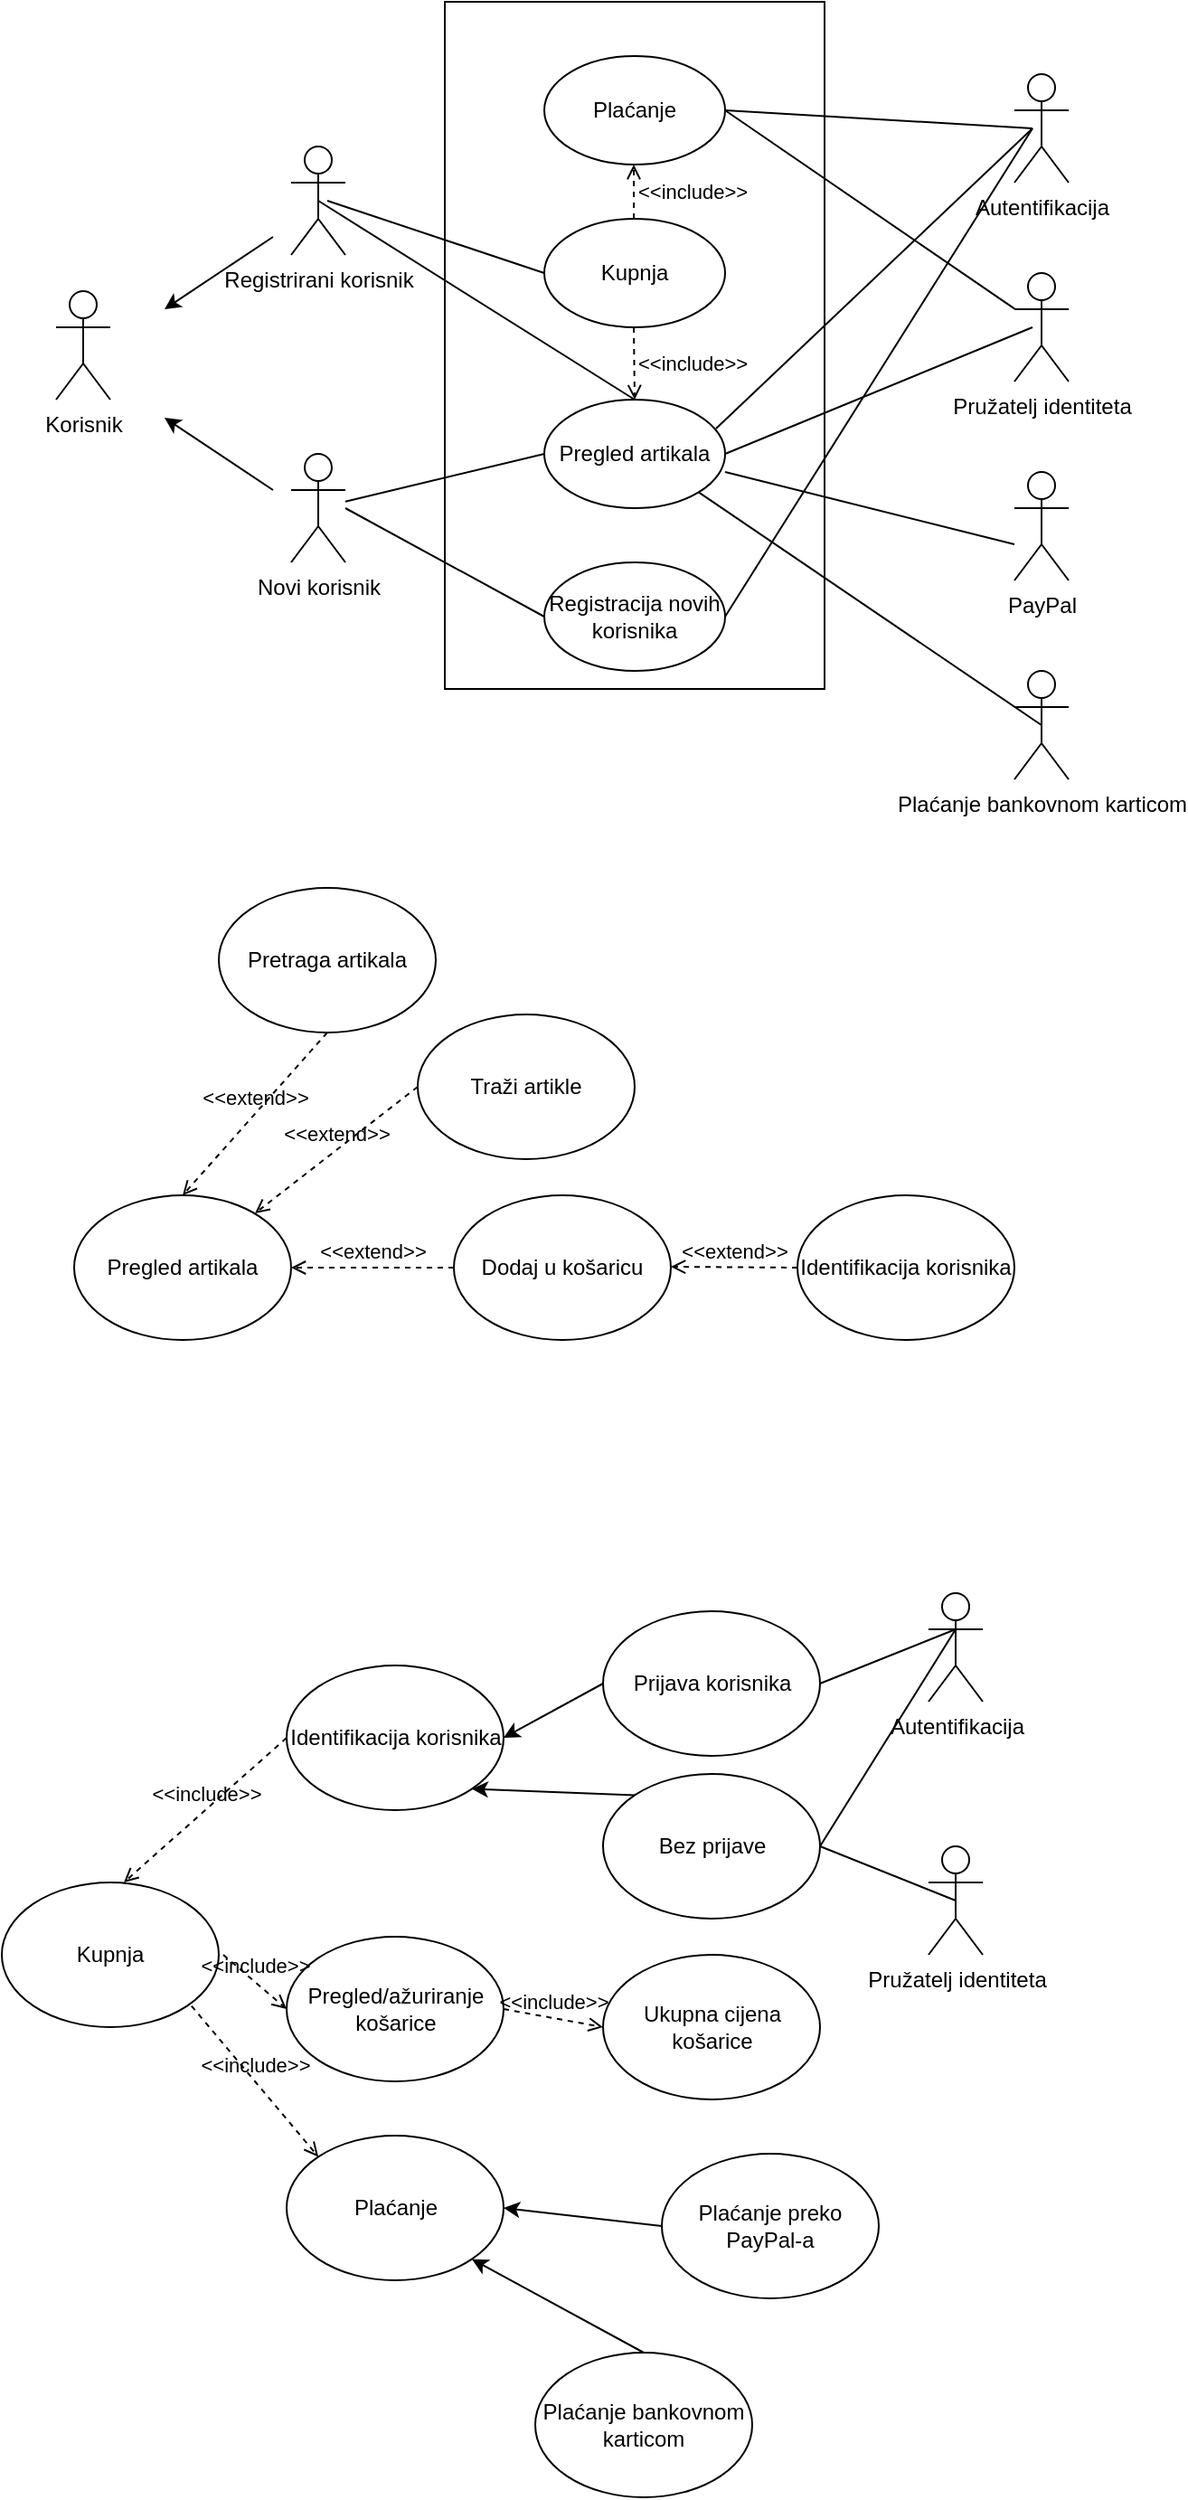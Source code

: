 <mxfile version="15.8.6" type="device"><diagram id="weYcNXJdshvJoVdrP1Fv" name="Page-1"><mxGraphModel dx="1422" dy="762" grid="1" gridSize="10" guides="1" tooltips="1" connect="1" arrows="1" fold="1" page="1" pageScale="1" pageWidth="850" pageHeight="1100" math="0" shadow="0"><root><mxCell id="0"/><mxCell id="1" parent="0"/><mxCell id="ZKRDzlQpL0CPog5yw92--7" value="" style="rounded=0;whiteSpace=wrap;html=1;" vertex="1" parent="1"><mxGeometry x="360" y="10" width="210" height="380" as="geometry"/></mxCell><mxCell id="ZKRDzlQpL0CPog5yw92--1" value="Korisnik" style="shape=umlActor;verticalLabelPosition=bottom;verticalAlign=top;html=1;outlineConnect=0;" vertex="1" parent="1"><mxGeometry x="145" y="170" width="30" height="60" as="geometry"/></mxCell><mxCell id="ZKRDzlQpL0CPog5yw92--2" value="" style="endArrow=classic;html=1;rounded=0;" edge="1" parent="1"><mxGeometry width="50" height="50" relative="1" as="geometry"><mxPoint x="265" y="140" as="sourcePoint"/><mxPoint x="205" y="180" as="targetPoint"/></mxGeometry></mxCell><mxCell id="ZKRDzlQpL0CPog5yw92--4" value="" style="endArrow=classic;html=1;rounded=0;" edge="1" parent="1"><mxGeometry width="50" height="50" relative="1" as="geometry"><mxPoint x="265" y="280" as="sourcePoint"/><mxPoint x="205" y="240" as="targetPoint"/></mxGeometry></mxCell><mxCell id="ZKRDzlQpL0CPog5yw92--5" value="Registrirani korisnik" style="shape=umlActor;verticalLabelPosition=bottom;verticalAlign=top;html=1;outlineConnect=0;" vertex="1" parent="1"><mxGeometry x="275" y="90" width="30" height="60" as="geometry"/></mxCell><mxCell id="ZKRDzlQpL0CPog5yw92--6" value="Novi korisnik" style="shape=umlActor;verticalLabelPosition=bottom;verticalAlign=top;html=1;outlineConnect=0;" vertex="1" parent="1"><mxGeometry x="275" y="260" width="30" height="60" as="geometry"/></mxCell><mxCell id="ZKRDzlQpL0CPog5yw92--8" value="Plaćanje" style="ellipse;whiteSpace=wrap;html=1;" vertex="1" parent="1"><mxGeometry x="415" y="40" width="100" height="60" as="geometry"/></mxCell><mxCell id="ZKRDzlQpL0CPog5yw92--9" value="Kupnja" style="ellipse;whiteSpace=wrap;html=1;" vertex="1" parent="1"><mxGeometry x="415" y="130" width="100" height="60" as="geometry"/></mxCell><mxCell id="ZKRDzlQpL0CPog5yw92--11" value="Registracija novih korisnika" style="ellipse;whiteSpace=wrap;html=1;" vertex="1" parent="1"><mxGeometry x="415" y="320" width="100" height="60" as="geometry"/></mxCell><mxCell id="ZKRDzlQpL0CPog5yw92--12" value="Autentifikacija" style="shape=umlActor;verticalLabelPosition=bottom;verticalAlign=top;html=1;outlineConnect=0;" vertex="1" parent="1"><mxGeometry x="675" y="50" width="30" height="60" as="geometry"/></mxCell><mxCell id="ZKRDzlQpL0CPog5yw92--13" value="Pružatelj identiteta" style="shape=umlActor;verticalLabelPosition=bottom;verticalAlign=top;html=1;outlineConnect=0;" vertex="1" parent="1"><mxGeometry x="675" y="160" width="30" height="60" as="geometry"/></mxCell><mxCell id="ZKRDzlQpL0CPog5yw92--14" value="PayPal" style="shape=umlActor;verticalLabelPosition=bottom;verticalAlign=top;html=1;outlineConnect=0;" vertex="1" parent="1"><mxGeometry x="675" y="270" width="30" height="60" as="geometry"/></mxCell><mxCell id="ZKRDzlQpL0CPog5yw92--15" value="Plaćanje bankovnom karticom" style="shape=umlActor;verticalLabelPosition=bottom;verticalAlign=top;html=1;outlineConnect=0;" vertex="1" parent="1"><mxGeometry x="675" y="380" width="30" height="60" as="geometry"/></mxCell><mxCell id="ZKRDzlQpL0CPog5yw92--10" value="Pregled artikala" style="ellipse;whiteSpace=wrap;html=1;" vertex="1" parent="1"><mxGeometry x="415" y="230" width="100" height="60" as="geometry"/></mxCell><mxCell id="ZKRDzlQpL0CPog5yw92--22" value="" style="endArrow=none;html=1;rounded=0;entryX=0.5;entryY=0.5;entryDx=0;entryDy=0;entryPerimeter=0;exitX=0.5;exitY=0;exitDx=0;exitDy=0;" edge="1" parent="1" source="ZKRDzlQpL0CPog5yw92--10" target="ZKRDzlQpL0CPog5yw92--5"><mxGeometry width="50" height="50" relative="1" as="geometry"><mxPoint x="425" y="240" as="sourcePoint"/><mxPoint x="475" y="190" as="targetPoint"/></mxGeometry></mxCell><mxCell id="ZKRDzlQpL0CPog5yw92--23" value="" style="endArrow=none;html=1;rounded=0;entryX=0;entryY=0.5;entryDx=0;entryDy=0;" edge="1" parent="1" source="ZKRDzlQpL0CPog5yw92--6" target="ZKRDzlQpL0CPog5yw92--10"><mxGeometry width="50" height="50" relative="1" as="geometry"><mxPoint x="425" y="240" as="sourcePoint"/><mxPoint x="475" y="190" as="targetPoint"/></mxGeometry></mxCell><mxCell id="ZKRDzlQpL0CPog5yw92--24" value="" style="endArrow=none;html=1;rounded=0;entryX=0;entryY=0.5;entryDx=0;entryDy=0;" edge="1" parent="1" target="ZKRDzlQpL0CPog5yw92--11"><mxGeometry width="50" height="50" relative="1" as="geometry"><mxPoint x="305" y="290" as="sourcePoint"/><mxPoint x="485" y="200" as="targetPoint"/></mxGeometry></mxCell><mxCell id="ZKRDzlQpL0CPog5yw92--25" value="" style="endArrow=none;html=1;rounded=0;exitX=0;exitY=0.5;exitDx=0;exitDy=0;" edge="1" parent="1" source="ZKRDzlQpL0CPog5yw92--9"><mxGeometry width="50" height="50" relative="1" as="geometry"><mxPoint x="425" y="240" as="sourcePoint"/><mxPoint x="295" y="120" as="targetPoint"/></mxGeometry></mxCell><mxCell id="ZKRDzlQpL0CPog5yw92--27" value="&amp;lt;&amp;lt;include&amp;gt;&amp;gt;" style="html=1;verticalAlign=middle;labelBackgroundColor=none;endArrow=open;endFill=0;dashed=1;rounded=0;labelPosition=right;verticalLabelPosition=middle;align=left;" edge="1" parent="1"><mxGeometry width="160" relative="1" as="geometry"><mxPoint x="464.5" y="130" as="sourcePoint"/><mxPoint x="464.5" y="100" as="targetPoint"/></mxGeometry></mxCell><mxCell id="ZKRDzlQpL0CPog5yw92--28" value="&amp;lt;&amp;lt;include&amp;gt;&amp;gt;" style="html=1;verticalAlign=middle;labelBackgroundColor=none;endArrow=open;endFill=0;dashed=1;rounded=0;labelPosition=right;verticalLabelPosition=middle;align=left;exitX=0.5;exitY=0;exitDx=0;exitDy=0;entryX=0.5;entryY=0;entryDx=0;entryDy=0;" edge="1" parent="1" target="ZKRDzlQpL0CPog5yw92--10"><mxGeometry width="160" relative="1" as="geometry"><mxPoint x="464.5" y="190" as="sourcePoint"/><mxPoint x="464.5" y="220" as="targetPoint"/></mxGeometry></mxCell><mxCell id="ZKRDzlQpL0CPog5yw92--29" value="" style="endArrow=none;html=1;rounded=0;exitX=0.95;exitY=0.267;exitDx=0;exitDy=0;exitPerimeter=0;" edge="1" parent="1" source="ZKRDzlQpL0CPog5yw92--10"><mxGeometry width="50" height="50" relative="1" as="geometry"><mxPoint x="635" y="130" as="sourcePoint"/><mxPoint x="685" y="80" as="targetPoint"/></mxGeometry></mxCell><mxCell id="ZKRDzlQpL0CPog5yw92--30" value="" style="endArrow=none;html=1;rounded=0;exitX=1;exitY=0.5;exitDx=0;exitDy=0;" edge="1" parent="1" source="ZKRDzlQpL0CPog5yw92--8"><mxGeometry width="50" height="50" relative="1" as="geometry"><mxPoint x="605" y="130" as="sourcePoint"/><mxPoint x="685" y="80" as="targetPoint"/></mxGeometry></mxCell><mxCell id="ZKRDzlQpL0CPog5yw92--31" value="" style="endArrow=none;html=1;rounded=0;entryX=1;entryY=0.5;entryDx=0;entryDy=0;" edge="1" parent="1" source="ZKRDzlQpL0CPog5yw92--13" target="ZKRDzlQpL0CPog5yw92--8"><mxGeometry width="50" height="50" relative="1" as="geometry"><mxPoint x="425" y="240" as="sourcePoint"/><mxPoint x="475" y="190" as="targetPoint"/></mxGeometry></mxCell><mxCell id="ZKRDzlQpL0CPog5yw92--32" value="" style="endArrow=none;html=1;rounded=0;exitX=1;exitY=0.5;exitDx=0;exitDy=0;" edge="1" parent="1" source="ZKRDzlQpL0CPog5yw92--11"><mxGeometry width="50" height="50" relative="1" as="geometry"><mxPoint x="605" y="140" as="sourcePoint"/><mxPoint x="685" y="80" as="targetPoint"/></mxGeometry></mxCell><mxCell id="ZKRDzlQpL0CPog5yw92--33" value="" style="endArrow=none;html=1;rounded=0;exitX=1;exitY=0.5;exitDx=0;exitDy=0;" edge="1" parent="1" source="ZKRDzlQpL0CPog5yw92--10"><mxGeometry width="50" height="50" relative="1" as="geometry"><mxPoint x="635" y="240" as="sourcePoint"/><mxPoint x="685" y="190" as="targetPoint"/></mxGeometry></mxCell><mxCell id="ZKRDzlQpL0CPog5yw92--34" value="" style="endArrow=none;html=1;rounded=0;" edge="1" parent="1"><mxGeometry width="50" height="50" relative="1" as="geometry"><mxPoint x="515" y="270" as="sourcePoint"/><mxPoint x="675" y="310" as="targetPoint"/></mxGeometry></mxCell><mxCell id="ZKRDzlQpL0CPog5yw92--35" value="" style="endArrow=none;html=1;rounded=0;exitX=1;exitY=1;exitDx=0;exitDy=0;entryX=0.5;entryY=0.5;entryDx=0;entryDy=0;entryPerimeter=0;" edge="1" parent="1" source="ZKRDzlQpL0CPog5yw92--10" target="ZKRDzlQpL0CPog5yw92--15"><mxGeometry width="50" height="50" relative="1" as="geometry"><mxPoint x="585" y="420" as="sourcePoint"/><mxPoint x="635" y="370" as="targetPoint"/></mxGeometry></mxCell><mxCell id="ZKRDzlQpL0CPog5yw92--36" value="Pregled artikala" style="ellipse;whiteSpace=wrap;html=1;" vertex="1" parent="1"><mxGeometry x="155" y="670" width="120" height="80" as="geometry"/></mxCell><mxCell id="ZKRDzlQpL0CPog5yw92--37" value="&amp;lt;&amp;lt;extend&amp;gt;&amp;gt;" style="html=1;verticalAlign=bottom;labelBackgroundColor=none;endArrow=open;endFill=0;dashed=1;rounded=0;entryX=0.5;entryY=0;entryDx=0;entryDy=0;exitX=0.5;exitY=1;exitDx=0;exitDy=0;" edge="1" parent="1" source="ZKRDzlQpL0CPog5yw92--40" target="ZKRDzlQpL0CPog5yw92--36"><mxGeometry width="160" relative="1" as="geometry"><mxPoint x="295" y="580" as="sourcePoint"/><mxPoint x="515" y="540" as="targetPoint"/></mxGeometry></mxCell><mxCell id="ZKRDzlQpL0CPog5yw92--38" value="&amp;lt;&amp;lt;extend&amp;gt;&amp;gt;" style="html=1;verticalAlign=bottom;labelBackgroundColor=none;endArrow=open;endFill=0;dashed=1;rounded=0;entryX=0.5;entryY=0;entryDx=0;entryDy=0;exitX=0;exitY=0.5;exitDx=0;exitDy=0;" edge="1" parent="1" source="ZKRDzlQpL0CPog5yw92--39"><mxGeometry width="160" relative="1" as="geometry"><mxPoint x="335" y="640" as="sourcePoint"/><mxPoint x="255" y="680" as="targetPoint"/></mxGeometry></mxCell><mxCell id="ZKRDzlQpL0CPog5yw92--39" value="Traži artikle" style="ellipse;whiteSpace=wrap;html=1;" vertex="1" parent="1"><mxGeometry x="345" y="570" width="120" height="80" as="geometry"/></mxCell><mxCell id="ZKRDzlQpL0CPog5yw92--40" value="Pretraga artikala" style="ellipse;whiteSpace=wrap;html=1;" vertex="1" parent="1"><mxGeometry x="235" y="500" width="120" height="80" as="geometry"/></mxCell><mxCell id="ZKRDzlQpL0CPog5yw92--41" value="&amp;lt;&amp;lt;extend&amp;gt;&amp;gt;" style="html=1;verticalAlign=bottom;labelBackgroundColor=none;endArrow=open;endFill=0;dashed=1;rounded=0;entryX=1;entryY=0.5;entryDx=0;entryDy=0;exitX=0;exitY=0.5;exitDx=0;exitDy=0;" edge="1" parent="1" source="ZKRDzlQpL0CPog5yw92--42" target="ZKRDzlQpL0CPog5yw92--36"><mxGeometry width="160" relative="1" as="geometry"><mxPoint x="345" y="709.5" as="sourcePoint"/><mxPoint x="505" y="709.5" as="targetPoint"/></mxGeometry></mxCell><mxCell id="ZKRDzlQpL0CPog5yw92--42" value="Dodaj u košaricu" style="ellipse;whiteSpace=wrap;html=1;" vertex="1" parent="1"><mxGeometry x="365" y="670" width="120" height="80" as="geometry"/></mxCell><mxCell id="ZKRDzlQpL0CPog5yw92--43" value="Identifikacija korisnika" style="ellipse;whiteSpace=wrap;html=1;" vertex="1" parent="1"><mxGeometry x="555" y="670" width="120" height="80" as="geometry"/></mxCell><mxCell id="ZKRDzlQpL0CPog5yw92--44" value="&amp;lt;&amp;lt;extend&amp;gt;&amp;gt;" style="html=1;verticalAlign=bottom;labelBackgroundColor=none;endArrow=open;endFill=0;dashed=1;rounded=0;exitX=0;exitY=0.5;exitDx=0;exitDy=0;" edge="1" parent="1" source="ZKRDzlQpL0CPog5yw92--43"><mxGeometry width="160" relative="1" as="geometry"><mxPoint x="535" y="709.5" as="sourcePoint"/><mxPoint x="485" y="709.5" as="targetPoint"/></mxGeometry></mxCell><mxCell id="ZKRDzlQpL0CPog5yw92--45" value="Kupnja" style="ellipse;whiteSpace=wrap;html=1;" vertex="1" parent="1"><mxGeometry x="115" y="1050" width="120" height="80" as="geometry"/></mxCell><mxCell id="ZKRDzlQpL0CPog5yw92--46" value="&amp;lt;&amp;lt;include&amp;gt;&amp;gt;" style="html=1;verticalAlign=bottom;labelBackgroundColor=none;endArrow=open;endFill=0;dashed=1;rounded=0;entryX=0.5;entryY=0;entryDx=0;entryDy=0;exitX=0;exitY=0.5;exitDx=0;exitDy=0;" edge="1" parent="1" source="ZKRDzlQpL0CPog5yw92--47"><mxGeometry width="160" relative="1" as="geometry"><mxPoint x="272.5" y="1000" as="sourcePoint"/><mxPoint x="182.5" y="1050" as="targetPoint"/></mxGeometry></mxCell><mxCell id="ZKRDzlQpL0CPog5yw92--47" value="Identifikacija korisnika" style="ellipse;whiteSpace=wrap;html=1;" vertex="1" parent="1"><mxGeometry x="272.5" y="930" width="120" height="80" as="geometry"/></mxCell><mxCell id="ZKRDzlQpL0CPog5yw92--48" value="Prijava korisnika" style="ellipse;whiteSpace=wrap;html=1;" vertex="1" parent="1"><mxGeometry x="447.5" y="900" width="120" height="80" as="geometry"/></mxCell><mxCell id="ZKRDzlQpL0CPog5yw92--49" value="Bez prijave" style="ellipse;whiteSpace=wrap;html=1;" vertex="1" parent="1"><mxGeometry x="447.5" y="990" width="120" height="80" as="geometry"/></mxCell><mxCell id="ZKRDzlQpL0CPog5yw92--50" value="Pružatelj identiteta" style="shape=umlActor;verticalLabelPosition=bottom;verticalAlign=top;html=1;outlineConnect=0;" vertex="1" parent="1"><mxGeometry x="627.5" y="1030" width="30" height="60" as="geometry"/></mxCell><mxCell id="ZKRDzlQpL0CPog5yw92--51" value="Autentifikacija" style="shape=umlActor;verticalLabelPosition=bottom;verticalAlign=top;html=1;outlineConnect=0;" vertex="1" parent="1"><mxGeometry x="627.5" y="890" width="30" height="60" as="geometry"/></mxCell><mxCell id="ZKRDzlQpL0CPog5yw92--53" value="" style="endArrow=none;html=1;rounded=0;entryX=0.5;entryY=0.5;entryDx=0;entryDy=0;entryPerimeter=0;" edge="1" parent="1"><mxGeometry width="50" height="50" relative="1" as="geometry"><mxPoint x="567.5" y="940" as="sourcePoint"/><mxPoint x="642.5" y="910" as="targetPoint"/></mxGeometry></mxCell><mxCell id="ZKRDzlQpL0CPog5yw92--54" value="" style="endArrow=none;html=1;rounded=0;entryX=0.5;entryY=0.5;entryDx=0;entryDy=0;entryPerimeter=0;exitX=1;exitY=0.5;exitDx=0;exitDy=0;" edge="1" parent="1" source="ZKRDzlQpL0CPog5yw92--49"><mxGeometry width="50" height="50" relative="1" as="geometry"><mxPoint x="497.5" y="970" as="sourcePoint"/><mxPoint x="642.5" y="910" as="targetPoint"/></mxGeometry></mxCell><mxCell id="ZKRDzlQpL0CPog5yw92--56" value="" style="endArrow=none;html=1;rounded=0;entryX=0.5;entryY=0.5;entryDx=0;entryDy=0;entryPerimeter=0;exitX=1;exitY=0.5;exitDx=0;exitDy=0;" edge="1" parent="1" source="ZKRDzlQpL0CPog5yw92--49" target="ZKRDzlQpL0CPog5yw92--50"><mxGeometry width="50" height="50" relative="1" as="geometry"><mxPoint x="497.5" y="970" as="sourcePoint"/><mxPoint x="547.5" y="920" as="targetPoint"/></mxGeometry></mxCell><mxCell id="ZKRDzlQpL0CPog5yw92--57" value="" style="endArrow=classic;html=1;rounded=0;entryX=1;entryY=1;entryDx=0;entryDy=0;exitX=0;exitY=0;exitDx=0;exitDy=0;" edge="1" parent="1" source="ZKRDzlQpL0CPog5yw92--49" target="ZKRDzlQpL0CPog5yw92--47"><mxGeometry width="50" height="50" relative="1" as="geometry"><mxPoint x="497.5" y="1000" as="sourcePoint"/><mxPoint x="547.5" y="950" as="targetPoint"/></mxGeometry></mxCell><mxCell id="ZKRDzlQpL0CPog5yw92--58" value="" style="endArrow=classic;html=1;rounded=0;entryX=1;entryY=0.5;entryDx=0;entryDy=0;exitX=0;exitY=0.5;exitDx=0;exitDy=0;" edge="1" parent="1" source="ZKRDzlQpL0CPog5yw92--48" target="ZKRDzlQpL0CPog5yw92--47"><mxGeometry width="50" height="50" relative="1" as="geometry"><mxPoint x="497.5" y="1000" as="sourcePoint"/><mxPoint x="547.5" y="950" as="targetPoint"/></mxGeometry></mxCell><mxCell id="ZKRDzlQpL0CPog5yw92--59" value="Pregled/ažuriranje košarice" style="ellipse;whiteSpace=wrap;html=1;" vertex="1" parent="1"><mxGeometry x="272.5" y="1080" width="120" height="80" as="geometry"/></mxCell><mxCell id="ZKRDzlQpL0CPog5yw92--60" value="Plaćanje" style="ellipse;whiteSpace=wrap;html=1;" vertex="1" parent="1"><mxGeometry x="272.5" y="1190" width="120" height="80" as="geometry"/></mxCell><mxCell id="ZKRDzlQpL0CPog5yw92--61" value="&amp;lt;&amp;lt;include&amp;gt;&amp;gt;" style="html=1;verticalAlign=bottom;labelBackgroundColor=none;endArrow=open;endFill=0;dashed=1;rounded=0;exitX=1;exitY=0.5;exitDx=0;exitDy=0;entryX=0;entryY=0.5;entryDx=0;entryDy=0;" edge="1" parent="1" target="ZKRDzlQpL0CPog5yw92--59"><mxGeometry width="160" relative="1" as="geometry"><mxPoint x="237.5" y="1090" as="sourcePoint"/><mxPoint x="597.5" y="1070" as="targetPoint"/></mxGeometry></mxCell><mxCell id="ZKRDzlQpL0CPog5yw92--62" value="&amp;lt;&amp;lt;include&amp;gt;&amp;gt;" style="html=1;verticalAlign=bottom;labelBackgroundColor=none;endArrow=open;endFill=0;dashed=1;rounded=0;exitX=1;exitY=1;exitDx=0;exitDy=0;entryX=0;entryY=0;entryDx=0;entryDy=0;" edge="1" parent="1" target="ZKRDzlQpL0CPog5yw92--60"><mxGeometry width="160" relative="1" as="geometry"><mxPoint x="219.926" y="1118.284" as="sourcePoint"/><mxPoint x="597.5" y="1070" as="targetPoint"/></mxGeometry></mxCell><mxCell id="ZKRDzlQpL0CPog5yw92--63" value="Ukupna cijena košarice" style="ellipse;whiteSpace=wrap;html=1;" vertex="1" parent="1"><mxGeometry x="447.5" y="1090" width="120" height="80" as="geometry"/></mxCell><mxCell id="ZKRDzlQpL0CPog5yw92--64" value="&amp;lt;&amp;lt;include&amp;gt;&amp;gt;" style="html=1;verticalAlign=bottom;labelBackgroundColor=none;endArrow=open;endFill=0;dashed=1;rounded=0;exitX=1;exitY=0.5;exitDx=0;exitDy=0;entryX=0;entryY=0.5;entryDx=0;entryDy=0;" edge="1" parent="1" source="ZKRDzlQpL0CPog5yw92--59" target="ZKRDzlQpL0CPog5yw92--63"><mxGeometry width="160" relative="1" as="geometry"><mxPoint x="437.5" y="1060" as="sourcePoint"/><mxPoint x="597.5" y="1060" as="targetPoint"/></mxGeometry></mxCell><mxCell id="ZKRDzlQpL0CPog5yw92--65" value="Plaćanje bankovnom karticom" style="ellipse;whiteSpace=wrap;html=1;" vertex="1" parent="1"><mxGeometry x="410" y="1310" width="120" height="80" as="geometry"/></mxCell><mxCell id="ZKRDzlQpL0CPog5yw92--67" value="Plaćanje preko PayPal-a" style="ellipse;whiteSpace=wrap;html=1;" vertex="1" parent="1"><mxGeometry x="480" y="1200" width="120" height="80" as="geometry"/></mxCell><mxCell id="ZKRDzlQpL0CPog5yw92--68" value="" style="endArrow=classic;html=1;rounded=0;entryX=1;entryY=0.5;entryDx=0;entryDy=0;exitX=0;exitY=0.5;exitDx=0;exitDy=0;" edge="1" parent="1" source="ZKRDzlQpL0CPog5yw92--67" target="ZKRDzlQpL0CPog5yw92--60"><mxGeometry width="50" height="50" relative="1" as="geometry"><mxPoint x="530" y="1180" as="sourcePoint"/><mxPoint x="580" y="1130" as="targetPoint"/></mxGeometry></mxCell><mxCell id="ZKRDzlQpL0CPog5yw92--69" value="" style="endArrow=classic;html=1;rounded=0;entryX=1;entryY=1;entryDx=0;entryDy=0;exitX=0.5;exitY=0;exitDx=0;exitDy=0;" edge="1" parent="1" source="ZKRDzlQpL0CPog5yw92--65" target="ZKRDzlQpL0CPog5yw92--60"><mxGeometry width="50" height="50" relative="1" as="geometry"><mxPoint x="530" y="1180" as="sourcePoint"/><mxPoint x="580" y="1130" as="targetPoint"/></mxGeometry></mxCell></root></mxGraphModel></diagram></mxfile>